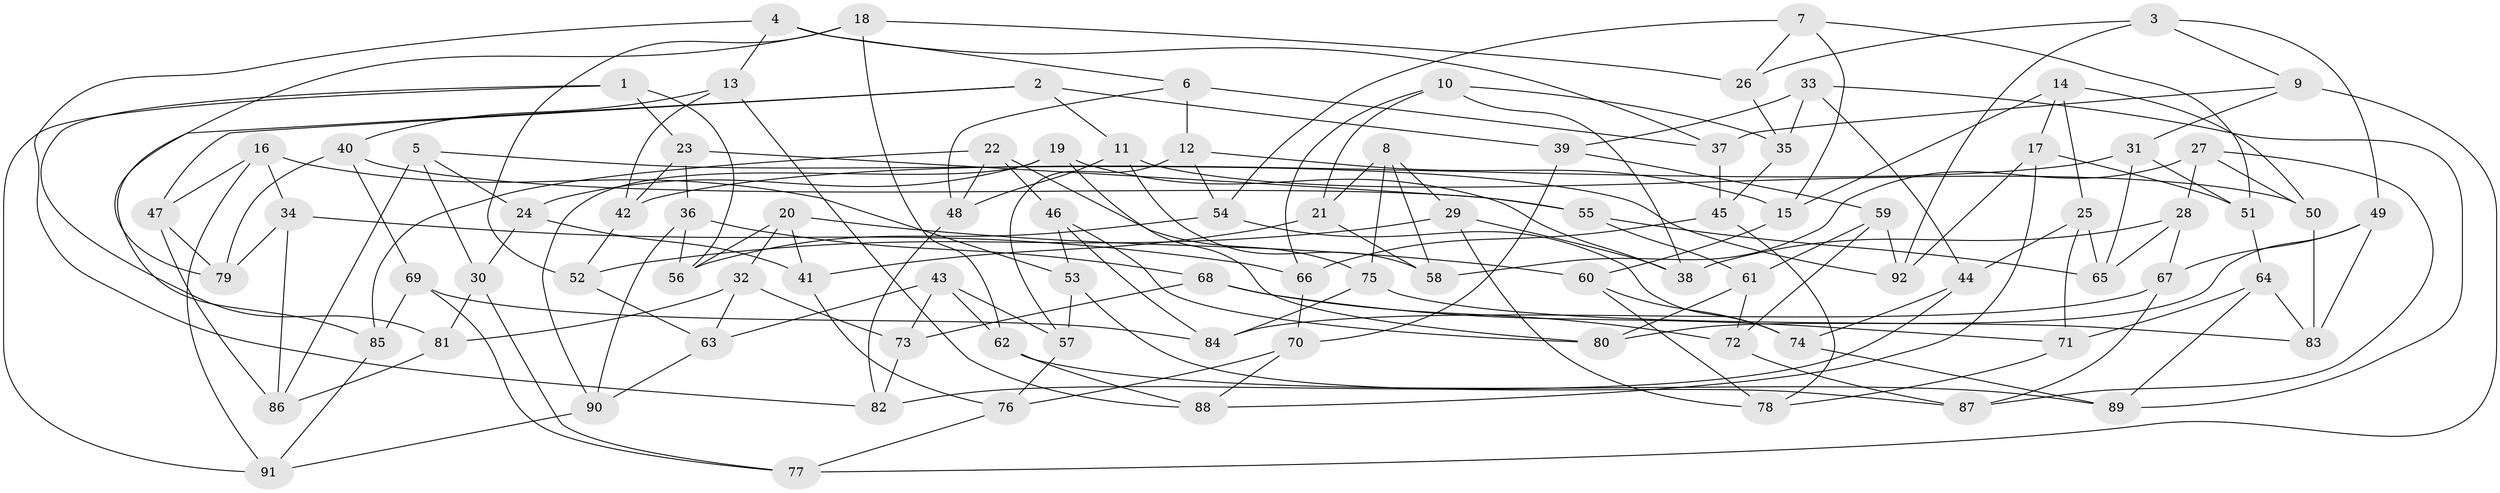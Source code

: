 // coarse degree distribution, {6: 0.4782608695652174, 4: 0.1956521739130435, 5: 0.2608695652173913, 7: 0.043478260869565216, 8: 0.021739130434782608}
// Generated by graph-tools (version 1.1) at 2025/38/03/04/25 23:38:05]
// undirected, 92 vertices, 184 edges
graph export_dot {
  node [color=gray90,style=filled];
  1;
  2;
  3;
  4;
  5;
  6;
  7;
  8;
  9;
  10;
  11;
  12;
  13;
  14;
  15;
  16;
  17;
  18;
  19;
  20;
  21;
  22;
  23;
  24;
  25;
  26;
  27;
  28;
  29;
  30;
  31;
  32;
  33;
  34;
  35;
  36;
  37;
  38;
  39;
  40;
  41;
  42;
  43;
  44;
  45;
  46;
  47;
  48;
  49;
  50;
  51;
  52;
  53;
  54;
  55;
  56;
  57;
  58;
  59;
  60;
  61;
  62;
  63;
  64;
  65;
  66;
  67;
  68;
  69;
  70;
  71;
  72;
  73;
  74;
  75;
  76;
  77;
  78;
  79;
  80;
  81;
  82;
  83;
  84;
  85;
  86;
  87;
  88;
  89;
  90;
  91;
  92;
  1 -- 56;
  1 -- 81;
  1 -- 91;
  1 -- 23;
  2 -- 39;
  2 -- 85;
  2 -- 11;
  2 -- 47;
  3 -- 9;
  3 -- 26;
  3 -- 49;
  3 -- 92;
  4 -- 82;
  4 -- 6;
  4 -- 13;
  4 -- 37;
  5 -- 92;
  5 -- 24;
  5 -- 30;
  5 -- 86;
  6 -- 12;
  6 -- 37;
  6 -- 48;
  7 -- 51;
  7 -- 54;
  7 -- 15;
  7 -- 26;
  8 -- 75;
  8 -- 29;
  8 -- 58;
  8 -- 21;
  9 -- 77;
  9 -- 31;
  9 -- 37;
  10 -- 66;
  10 -- 38;
  10 -- 35;
  10 -- 21;
  11 -- 50;
  11 -- 58;
  11 -- 48;
  12 -- 15;
  12 -- 57;
  12 -- 54;
  13 -- 88;
  13 -- 40;
  13 -- 42;
  14 -- 25;
  14 -- 17;
  14 -- 50;
  14 -- 15;
  15 -- 60;
  16 -- 47;
  16 -- 53;
  16 -- 34;
  16 -- 91;
  17 -- 51;
  17 -- 88;
  17 -- 92;
  18 -- 79;
  18 -- 26;
  18 -- 52;
  18 -- 62;
  19 -- 90;
  19 -- 38;
  19 -- 80;
  19 -- 24;
  20 -- 32;
  20 -- 56;
  20 -- 60;
  20 -- 41;
  21 -- 58;
  21 -- 41;
  22 -- 75;
  22 -- 46;
  22 -- 48;
  22 -- 85;
  23 -- 55;
  23 -- 42;
  23 -- 36;
  24 -- 30;
  24 -- 41;
  25 -- 71;
  25 -- 44;
  25 -- 65;
  26 -- 35;
  27 -- 58;
  27 -- 87;
  27 -- 28;
  27 -- 50;
  28 -- 65;
  28 -- 38;
  28 -- 67;
  29 -- 38;
  29 -- 52;
  29 -- 78;
  30 -- 77;
  30 -- 81;
  31 -- 51;
  31 -- 65;
  31 -- 42;
  32 -- 73;
  32 -- 81;
  32 -- 63;
  33 -- 44;
  33 -- 35;
  33 -- 89;
  33 -- 39;
  34 -- 79;
  34 -- 86;
  34 -- 66;
  35 -- 45;
  36 -- 56;
  36 -- 90;
  36 -- 68;
  37 -- 45;
  39 -- 59;
  39 -- 70;
  40 -- 55;
  40 -- 69;
  40 -- 79;
  41 -- 76;
  42 -- 52;
  43 -- 73;
  43 -- 62;
  43 -- 63;
  43 -- 57;
  44 -- 74;
  44 -- 82;
  45 -- 66;
  45 -- 78;
  46 -- 84;
  46 -- 80;
  46 -- 53;
  47 -- 86;
  47 -- 79;
  48 -- 82;
  49 -- 80;
  49 -- 67;
  49 -- 83;
  50 -- 83;
  51 -- 64;
  52 -- 63;
  53 -- 57;
  53 -- 87;
  54 -- 56;
  54 -- 74;
  55 -- 61;
  55 -- 65;
  57 -- 76;
  59 -- 92;
  59 -- 61;
  59 -- 72;
  60 -- 78;
  60 -- 74;
  61 -- 72;
  61 -- 80;
  62 -- 88;
  62 -- 89;
  63 -- 90;
  64 -- 89;
  64 -- 83;
  64 -- 71;
  66 -- 70;
  67 -- 87;
  67 -- 84;
  68 -- 72;
  68 -- 71;
  68 -- 73;
  69 -- 84;
  69 -- 85;
  69 -- 77;
  70 -- 88;
  70 -- 76;
  71 -- 78;
  72 -- 87;
  73 -- 82;
  74 -- 89;
  75 -- 84;
  75 -- 83;
  76 -- 77;
  81 -- 86;
  85 -- 91;
  90 -- 91;
}
